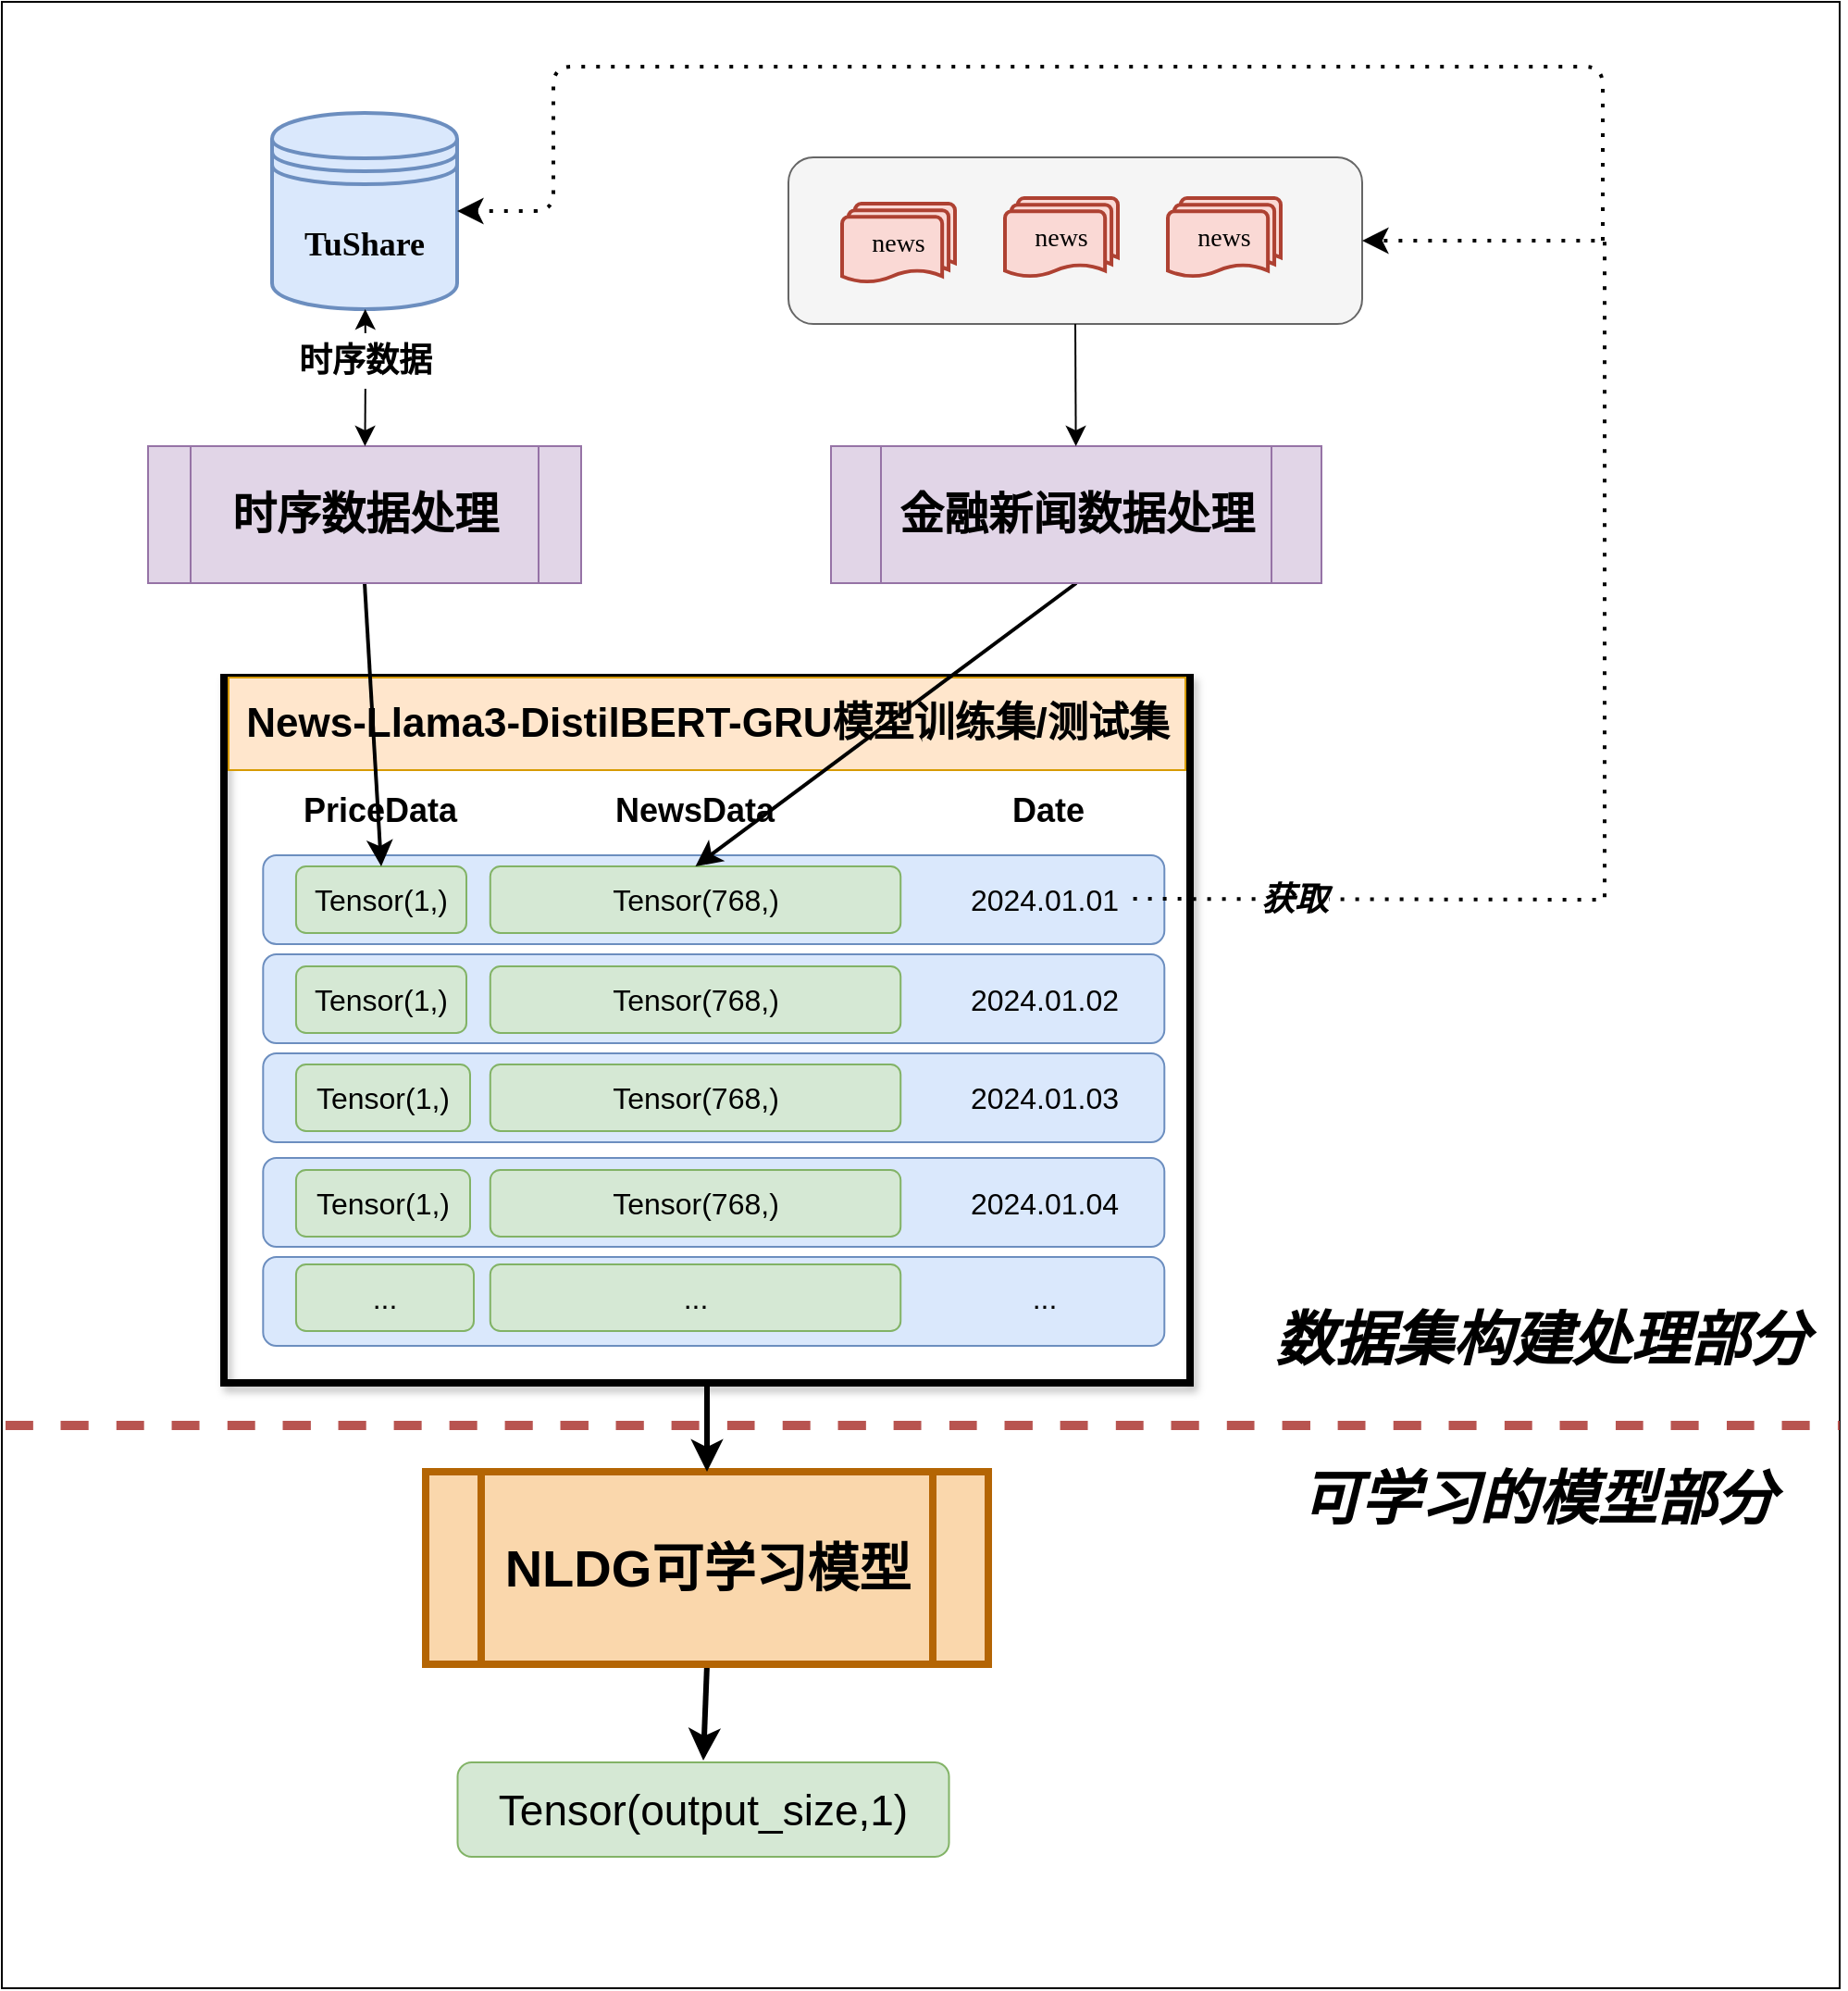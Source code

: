 <mxfile version="24.2.5" type="device">
  <diagram name="Page-1" id="WM6kGQpCJHhaO56232iy">
    <mxGraphModel dx="2148" dy="1578" grid="0" gridSize="10" guides="1" tooltips="1" connect="1" arrows="1" fold="1" page="0" pageScale="1" pageWidth="1169" pageHeight="827" math="0" shadow="0">
      <root>
        <mxCell id="0" />
        <mxCell id="1" parent="0" />
        <mxCell id="chEklO0wD4Jj_3kpiw-i-62" value="" style="rounded=0;whiteSpace=wrap;html=1;" vertex="1" parent="1">
          <mxGeometry x="-331" y="24" width="993" height="1073" as="geometry" />
        </mxCell>
        <mxCell id="chEklO0wD4Jj_3kpiw-i-18" value="" style="group" vertex="1" connectable="0" parent="1">
          <mxGeometry x="-211" y="389" width="533" height="381" as="geometry" />
        </mxCell>
        <mxCell id="chEklO0wD4Jj_3kpiw-i-19" value="" style="rounded=1;whiteSpace=wrap;html=1;fillColor=#dae8fc;strokeColor=#6c8ebf;fontSize=16;" vertex="1" parent="chEklO0wD4Jj_3kpiw-i-18">
          <mxGeometry x="21.158" y="313" width="486.984" height="48" as="geometry" />
        </mxCell>
        <mxCell id="chEklO0wD4Jj_3kpiw-i-20" value="" style="rounded=1;whiteSpace=wrap;html=1;fillColor=#dae8fc;strokeColor=#6c8ebf;fontSize=16;" vertex="1" parent="chEklO0wD4Jj_3kpiw-i-18">
          <mxGeometry x="21.158" y="259.5" width="486.984" height="48" as="geometry" />
        </mxCell>
        <mxCell id="chEklO0wD4Jj_3kpiw-i-21" value="" style="rounded=1;whiteSpace=wrap;html=1;fillColor=#dae8fc;strokeColor=#6c8ebf;fontSize=16;" vertex="1" parent="chEklO0wD4Jj_3kpiw-i-18">
          <mxGeometry x="21.158" y="203" width="486.984" height="48" as="geometry" />
        </mxCell>
        <mxCell id="chEklO0wD4Jj_3kpiw-i-22" value="" style="rounded=1;whiteSpace=wrap;html=1;fillColor=#dae8fc;strokeColor=#6c8ebf;fontSize=16;" vertex="1" parent="chEklO0wD4Jj_3kpiw-i-18">
          <mxGeometry x="21.158" y="149.5" width="486.984" height="48" as="geometry" />
        </mxCell>
        <mxCell id="chEklO0wD4Jj_3kpiw-i-23" value="" style="rounded=0;whiteSpace=wrap;html=1;fillColor=none;fontSize=16;strokeWidth=4;perimeterSpacing=0;glass=0;shadow=1;" vertex="1" parent="chEklO0wD4Jj_3kpiw-i-18">
          <mxGeometry width="522" height="381" as="geometry" />
        </mxCell>
        <mxCell id="chEklO0wD4Jj_3kpiw-i-24" value="" style="rounded=1;whiteSpace=wrap;html=1;fillColor=#dae8fc;strokeColor=#6c8ebf;fontSize=16;" vertex="1" parent="chEklO0wD4Jj_3kpiw-i-18">
          <mxGeometry x="21.158" y="96" width="486.984" height="48" as="geometry" />
        </mxCell>
        <mxCell id="chEklO0wD4Jj_3kpiw-i-25" value="&lt;b style=&quot;&quot;&gt;&lt;font style=&quot;font-size: 22px;&quot;&gt;News-Llama3-DistilBERT-GRU模型训练集/测试集&lt;/font&gt;&lt;/b&gt;" style="text;html=1;align=center;verticalAlign=middle;whiteSpace=wrap;rounded=0;fontSize=16;fillColor=#ffe6cc;strokeColor=#d79b00;" vertex="1" parent="chEklO0wD4Jj_3kpiw-i-18">
          <mxGeometry x="2.5" width="517" height="50" as="geometry" />
        </mxCell>
        <mxCell id="chEklO0wD4Jj_3kpiw-i-26" value="Tensor(1,)" style="rounded=1;whiteSpace=wrap;html=1;fillColor=#d5e8d4;strokeColor=#82b366;fontSize=16;" vertex="1" parent="chEklO0wD4Jj_3kpiw-i-18">
          <mxGeometry x="38.97" y="102" width="92.03" height="36" as="geometry" />
        </mxCell>
        <mxCell id="chEklO0wD4Jj_3kpiw-i-27" value="&lt;font style=&quot;font-size: 16px;&quot;&gt;Tensor(768,)&lt;/font&gt;" style="rounded=1;whiteSpace=wrap;html=1;fillColor=#d5e8d4;strokeColor=#82b366;fontSize=16;" vertex="1" parent="chEklO0wD4Jj_3kpiw-i-18">
          <mxGeometry x="143.894" y="102" width="221.716" height="36" as="geometry" />
        </mxCell>
        <mxCell id="chEklO0wD4Jj_3kpiw-i-28" value="&lt;font style=&quot;font-size: 18px;&quot;&gt;&lt;b&gt;PriceData&lt;/b&gt;&lt;/font&gt;" style="text;html=1;align=center;verticalAlign=middle;whiteSpace=wrap;rounded=0;fontSize=16;" vertex="1" parent="chEklO0wD4Jj_3kpiw-i-18">
          <mxGeometry x="41.432" y="57" width="87.103" height="29" as="geometry" />
        </mxCell>
        <mxCell id="chEklO0wD4Jj_3kpiw-i-29" value="&lt;font style=&quot;font-size: 18px;&quot;&gt;&lt;b&gt;NewsData&lt;/b&gt;&lt;/font&gt;" style="text;html=1;align=center;verticalAlign=middle;whiteSpace=wrap;rounded=0;fontSize=16;" vertex="1" parent="chEklO0wD4Jj_3kpiw-i-18">
          <mxGeometry x="211.201" y="57" width="87.103" height="29" as="geometry" />
        </mxCell>
        <mxCell id="chEklO0wD4Jj_3kpiw-i-30" value="2024.01.01" style="text;html=1;align=center;verticalAlign=middle;whiteSpace=wrap;rounded=0;fontSize=16;" vertex="1" parent="chEklO0wD4Jj_3kpiw-i-18">
          <mxGeometry x="396.295" y="104" width="95.021" height="31" as="geometry" />
        </mxCell>
        <mxCell id="chEklO0wD4Jj_3kpiw-i-31" value="Tensor(1,)" style="rounded=1;whiteSpace=wrap;html=1;fillColor=#d5e8d4;strokeColor=#82b366;fontSize=16;" vertex="1" parent="chEklO0wD4Jj_3kpiw-i-18">
          <mxGeometry x="38.97" y="156" width="92.03" height="36" as="geometry" />
        </mxCell>
        <mxCell id="chEklO0wD4Jj_3kpiw-i-32" value="Tensor(768,)" style="rounded=1;whiteSpace=wrap;html=1;fillColor=#d5e8d4;strokeColor=#82b366;fontSize=16;" vertex="1" parent="chEklO0wD4Jj_3kpiw-i-18">
          <mxGeometry x="143.894" y="156" width="221.716" height="36" as="geometry" />
        </mxCell>
        <mxCell id="chEklO0wD4Jj_3kpiw-i-33" value="2024.01.02" style="text;html=1;align=center;verticalAlign=middle;whiteSpace=wrap;rounded=0;fontSize=16;" vertex="1" parent="chEklO0wD4Jj_3kpiw-i-18">
          <mxGeometry x="396.295" y="158" width="95.021" height="31" as="geometry" />
        </mxCell>
        <mxCell id="chEklO0wD4Jj_3kpiw-i-34" value="Tensor(1,)" style="rounded=1;whiteSpace=wrap;html=1;fillColor=#d5e8d4;strokeColor=#82b366;fontSize=16;" vertex="1" parent="chEklO0wD4Jj_3kpiw-i-18">
          <mxGeometry x="38.97" y="209" width="94.03" height="36" as="geometry" />
        </mxCell>
        <mxCell id="chEklO0wD4Jj_3kpiw-i-35" value="Tensor(768,)" style="rounded=1;whiteSpace=wrap;html=1;fillColor=#d5e8d4;strokeColor=#82b366;fontSize=16;" vertex="1" parent="chEklO0wD4Jj_3kpiw-i-18">
          <mxGeometry x="143.894" y="209" width="221.716" height="36" as="geometry" />
        </mxCell>
        <mxCell id="chEklO0wD4Jj_3kpiw-i-36" value="2024.01.03" style="text;html=1;align=center;verticalAlign=middle;whiteSpace=wrap;rounded=0;fontSize=16;" vertex="1" parent="chEklO0wD4Jj_3kpiw-i-18">
          <mxGeometry x="396.295" y="211" width="95.021" height="31" as="geometry" />
        </mxCell>
        <mxCell id="chEklO0wD4Jj_3kpiw-i-37" value="Tensor(1,)" style="rounded=1;whiteSpace=wrap;html=1;fillColor=#d5e8d4;strokeColor=#82b366;fontSize=16;" vertex="1" parent="chEklO0wD4Jj_3kpiw-i-18">
          <mxGeometry x="38.97" y="266" width="94.03" height="36" as="geometry" />
        </mxCell>
        <mxCell id="chEklO0wD4Jj_3kpiw-i-38" value="Tensor(768,)" style="rounded=1;whiteSpace=wrap;html=1;fillColor=#d5e8d4;strokeColor=#82b366;fontSize=16;" vertex="1" parent="chEklO0wD4Jj_3kpiw-i-18">
          <mxGeometry x="143.894" y="266" width="221.716" height="36" as="geometry" />
        </mxCell>
        <mxCell id="chEklO0wD4Jj_3kpiw-i-39" value="2024.01.04" style="text;html=1;align=center;verticalAlign=middle;whiteSpace=wrap;rounded=0;fontSize=16;" vertex="1" parent="chEklO0wD4Jj_3kpiw-i-18">
          <mxGeometry x="396.295" y="268" width="95.021" height="31" as="geometry" />
        </mxCell>
        <mxCell id="chEklO0wD4Jj_3kpiw-i-40" value="..." style="rounded=1;whiteSpace=wrap;html=1;fillColor=#d5e8d4;strokeColor=#82b366;fontSize=16;" vertex="1" parent="chEklO0wD4Jj_3kpiw-i-18">
          <mxGeometry x="38.97" y="317" width="96.03" height="36" as="geometry" />
        </mxCell>
        <mxCell id="chEklO0wD4Jj_3kpiw-i-41" value="..." style="rounded=1;whiteSpace=wrap;html=1;fillColor=#d5e8d4;strokeColor=#82b366;fontSize=16;" vertex="1" parent="chEklO0wD4Jj_3kpiw-i-18">
          <mxGeometry x="143.894" y="317" width="221.716" height="36" as="geometry" />
        </mxCell>
        <mxCell id="chEklO0wD4Jj_3kpiw-i-42" value="..." style="text;html=1;align=center;verticalAlign=middle;whiteSpace=wrap;rounded=0;fontSize=16;" vertex="1" parent="chEklO0wD4Jj_3kpiw-i-18">
          <mxGeometry x="396.295" y="319" width="95.021" height="31" as="geometry" />
        </mxCell>
        <mxCell id="chEklO0wD4Jj_3kpiw-i-43" value="&lt;font style=&quot;font-size: 18px;&quot;&gt;&lt;b&gt;Date&lt;/b&gt;&lt;/font&gt;" style="text;html=1;align=center;verticalAlign=middle;whiteSpace=wrap;rounded=0;fontSize=16;" vertex="1" parent="chEklO0wD4Jj_3kpiw-i-18">
          <mxGeometry x="402.213" y="57" width="87.103" height="29" as="geometry" />
        </mxCell>
        <mxCell id="chEklO0wD4Jj_3kpiw-i-44" style="edgeStyle=none;curved=1;rounded=0;orthogonalLoop=1;jettySize=auto;html=1;exitX=0;exitY=0.75;exitDx=0;exitDy=0;fontSize=16;startSize=8;endSize=8;" edge="1" parent="chEklO0wD4Jj_3kpiw-i-18" source="chEklO0wD4Jj_3kpiw-i-20" target="chEklO0wD4Jj_3kpiw-i-20">
          <mxGeometry relative="1" as="geometry" />
        </mxCell>
        <mxCell id="chEklO0wD4Jj_3kpiw-i-2" value="" style="group" vertex="1" connectable="0" parent="1">
          <mxGeometry x="94" y="108" width="310" height="90" as="geometry" />
        </mxCell>
        <mxCell id="chEklO0wD4Jj_3kpiw-i-3" value="" style="rounded=1;whiteSpace=wrap;html=1;fillColor=#f5f5f5;fontColor=#333333;strokeColor=#666666;" vertex="1" parent="chEklO0wD4Jj_3kpiw-i-2">
          <mxGeometry width="310" height="90" as="geometry" />
        </mxCell>
        <mxCell id="chEklO0wD4Jj_3kpiw-i-4" value="&lt;font style=&quot;font-size: 14px;&quot;&gt;news&lt;/font&gt;" style="strokeWidth=2;html=1;shape=mxgraph.flowchart.multi-document;whiteSpace=wrap;fillColor=#fad9d5;strokeColor=#ae4132;fontFamily=Times New Roman;" vertex="1" parent="chEklO0wD4Jj_3kpiw-i-2">
          <mxGeometry x="29" y="25" width="61" height="43" as="geometry" />
        </mxCell>
        <mxCell id="chEklO0wD4Jj_3kpiw-i-5" value="&lt;font style=&quot;font-size: 14px;&quot;&gt;news&lt;/font&gt;" style="strokeWidth=2;html=1;shape=mxgraph.flowchart.multi-document;whiteSpace=wrap;fillColor=#fad9d5;strokeColor=#ae4132;fontFamily=Times New Roman;" vertex="1" parent="chEklO0wD4Jj_3kpiw-i-2">
          <mxGeometry x="117" y="22" width="61" height="43" as="geometry" />
        </mxCell>
        <mxCell id="chEklO0wD4Jj_3kpiw-i-6" value="&lt;font style=&quot;font-size: 14px;&quot;&gt;news&lt;/font&gt;" style="strokeWidth=2;html=1;shape=mxgraph.flowchart.multi-document;whiteSpace=wrap;fillColor=#fad9d5;strokeColor=#ae4132;fontFamily=Times New Roman;" vertex="1" parent="chEklO0wD4Jj_3kpiw-i-2">
          <mxGeometry x="205" y="22" width="61" height="43" as="geometry" />
        </mxCell>
        <mxCell id="chEklO0wD4Jj_3kpiw-i-7" value="" style="group" vertex="1" connectable="0" parent="1">
          <mxGeometry x="-185" y="84" width="101" height="149" as="geometry" />
        </mxCell>
        <mxCell id="chEklO0wD4Jj_3kpiw-i-8" value="&lt;b&gt;&lt;font face=&quot;Times New Roman&quot; style=&quot;font-size: 18px;&quot;&gt;TuShare&lt;/font&gt;&lt;/b&gt;" style="shape=datastore;whiteSpace=wrap;html=1;strokeWidth=2;fillColor=#dae8fc;strokeColor=#6c8ebf;" vertex="1" parent="chEklO0wD4Jj_3kpiw-i-7">
          <mxGeometry width="100" height="106" as="geometry" />
        </mxCell>
        <mxCell id="chEklO0wD4Jj_3kpiw-i-10" value="" style="edgeStyle=none;curved=1;rounded=0;orthogonalLoop=1;jettySize=auto;html=1;fontSize=12;startSize=8;endSize=8;" edge="1" parent="chEklO0wD4Jj_3kpiw-i-7" source="chEklO0wD4Jj_3kpiw-i-9" target="chEklO0wD4Jj_3kpiw-i-8">
          <mxGeometry relative="1" as="geometry" />
        </mxCell>
        <mxCell id="chEklO0wD4Jj_3kpiw-i-9" value="&lt;font style=&quot;font-size: 18px;&quot;&gt;&lt;b&gt;时序数据&lt;/b&gt;&lt;/font&gt;" style="text;html=1;align=center;verticalAlign=middle;whiteSpace=wrap;rounded=0;fontSize=16;" vertex="1" parent="chEklO0wD4Jj_3kpiw-i-7">
          <mxGeometry x="10" y="119" width="81" height="30" as="geometry" />
        </mxCell>
        <mxCell id="chEklO0wD4Jj_3kpiw-i-45" style="edgeStyle=none;curved=1;rounded=0;orthogonalLoop=1;jettySize=auto;html=1;exitX=0.5;exitY=1;exitDx=0;exitDy=0;entryX=0.5;entryY=0;entryDx=0;entryDy=0;fontSize=12;startSize=8;endSize=8;strokeWidth=2;" edge="1" parent="1" source="chEklO0wD4Jj_3kpiw-i-12" target="chEklO0wD4Jj_3kpiw-i-26">
          <mxGeometry relative="1" as="geometry" />
        </mxCell>
        <mxCell id="chEklO0wD4Jj_3kpiw-i-12" value="&lt;font size=&quot;1&quot; style=&quot;&quot;&gt;&lt;b style=&quot;font-size: 24px;&quot;&gt;时序数据处理&lt;/b&gt;&lt;/font&gt;" style="shape=process;whiteSpace=wrap;html=1;backgroundOutline=1;fillColor=#e1d5e7;strokeColor=#9673a6;" vertex="1" parent="1">
          <mxGeometry x="-252" y="264" width="234" height="74" as="geometry" />
        </mxCell>
        <mxCell id="chEklO0wD4Jj_3kpiw-i-13" style="edgeStyle=none;curved=1;rounded=0;orthogonalLoop=1;jettySize=auto;html=1;fontSize=12;startSize=8;endSize=8;" edge="1" parent="1" source="chEklO0wD4Jj_3kpiw-i-9" target="chEklO0wD4Jj_3kpiw-i-12">
          <mxGeometry relative="1" as="geometry" />
        </mxCell>
        <mxCell id="chEklO0wD4Jj_3kpiw-i-46" style="edgeStyle=none;curved=1;rounded=0;orthogonalLoop=1;jettySize=auto;html=1;exitX=0.5;exitY=1;exitDx=0;exitDy=0;entryX=0.5;entryY=0;entryDx=0;entryDy=0;fontSize=12;startSize=8;endSize=8;strokeWidth=2;" edge="1" parent="1" source="chEklO0wD4Jj_3kpiw-i-16" target="chEklO0wD4Jj_3kpiw-i-27">
          <mxGeometry relative="1" as="geometry" />
        </mxCell>
        <mxCell id="chEklO0wD4Jj_3kpiw-i-16" value="&lt;font size=&quot;1&quot; style=&quot;&quot;&gt;&lt;b style=&quot;font-size: 24px;&quot;&gt;金融新闻数据处理&lt;/b&gt;&lt;/font&gt;" style="shape=process;whiteSpace=wrap;html=1;backgroundOutline=1;fillColor=#e1d5e7;strokeColor=#9673a6;" vertex="1" parent="1">
          <mxGeometry x="117" y="264" width="265" height="74" as="geometry" />
        </mxCell>
        <mxCell id="chEklO0wD4Jj_3kpiw-i-17" style="edgeStyle=none;curved=1;rounded=0;orthogonalLoop=1;jettySize=auto;html=1;exitX=0.5;exitY=1;exitDx=0;exitDy=0;fontSize=12;startSize=8;endSize=8;" edge="1" parent="1" source="chEklO0wD4Jj_3kpiw-i-3" target="chEklO0wD4Jj_3kpiw-i-16">
          <mxGeometry relative="1" as="geometry" />
        </mxCell>
        <mxCell id="chEklO0wD4Jj_3kpiw-i-53" style="edgeStyle=none;curved=1;rounded=0;orthogonalLoop=1;jettySize=auto;html=1;exitX=0.5;exitY=1;exitDx=0;exitDy=0;entryX=0.5;entryY=0;entryDx=0;entryDy=0;fontSize=12;startSize=8;endSize=8;strokeWidth=3;" edge="1" parent="1" source="chEklO0wD4Jj_3kpiw-i-48">
          <mxGeometry relative="1" as="geometry">
            <mxPoint x="48" y="974" as="targetPoint" />
          </mxGeometry>
        </mxCell>
        <mxCell id="chEklO0wD4Jj_3kpiw-i-48" value="&lt;font face=&quot;Helvetica&quot; style=&quot;font-size: 28px;&quot;&gt;&lt;b style=&quot;&quot;&gt;NLDG可学习模型&lt;/b&gt;&lt;/font&gt;" style="shape=process;whiteSpace=wrap;html=1;backgroundOutline=1;strokeWidth=4;fillColor=#fad7ac;strokeColor=#b46504;" vertex="1" parent="1">
          <mxGeometry x="-102" y="818" width="304" height="104" as="geometry" />
        </mxCell>
        <mxCell id="chEklO0wD4Jj_3kpiw-i-49" style="edgeStyle=none;curved=1;rounded=0;orthogonalLoop=1;jettySize=auto;html=1;exitX=0.5;exitY=1;exitDx=0;exitDy=0;fontSize=12;startSize=8;endSize=8;strokeWidth=3;" edge="1" parent="1" source="chEklO0wD4Jj_3kpiw-i-23" target="chEklO0wD4Jj_3kpiw-i-48">
          <mxGeometry relative="1" as="geometry" />
        </mxCell>
        <mxCell id="chEklO0wD4Jj_3kpiw-i-54" value="" style="endArrow=none;dashed=1;html=1;rounded=0;fontSize=12;startSize=8;endSize=8;curved=1;strokeWidth=5;fillColor=#f8cecc;strokeColor=#b85450;" edge="1" parent="1">
          <mxGeometry width="50" height="50" relative="1" as="geometry">
            <mxPoint x="-329" y="793" as="sourcePoint" />
            <mxPoint x="662" y="793" as="targetPoint" />
          </mxGeometry>
        </mxCell>
        <mxCell id="chEklO0wD4Jj_3kpiw-i-55" value="&lt;font face=&quot;Times New Roman&quot; size=&quot;1&quot; style=&quot;&quot;&gt;&lt;b style=&quot;font-size: 32px;&quot;&gt;&lt;i&gt;数据集构建处理部分&lt;/i&gt;&lt;/b&gt;&lt;/font&gt;" style="text;html=1;align=center;verticalAlign=middle;whiteSpace=wrap;rounded=0;fontSize=16;" vertex="1" parent="1">
          <mxGeometry x="352" y="732" width="298" height="30" as="geometry" />
        </mxCell>
        <mxCell id="chEklO0wD4Jj_3kpiw-i-56" value="&lt;span style=&quot;font-size: 32px;&quot;&gt;&lt;b&gt;&lt;i&gt;&lt;font face=&quot;Times New Roman&quot;&gt;可学习的模型部分&lt;/font&gt;&lt;/i&gt;&lt;/b&gt;&lt;/span&gt;" style="text;html=1;align=center;verticalAlign=middle;whiteSpace=wrap;rounded=0;fontSize=16;" vertex="1" parent="1">
          <mxGeometry x="350" y="818" width="298" height="30" as="geometry" />
        </mxCell>
        <mxCell id="chEklO0wD4Jj_3kpiw-i-57" value="&lt;font face=&quot;Helvetica&quot; style=&quot;font-size: 23px;&quot;&gt;Tensor(output_size,1)&lt;/font&gt;" style="rounded=1;whiteSpace=wrap;html=1;fillColor=#d5e8d4;strokeColor=#82b366;fontSize=16;" vertex="1" parent="1">
          <mxGeometry x="-84.75" y="975" width="265.51" height="51" as="geometry" />
        </mxCell>
        <mxCell id="chEklO0wD4Jj_3kpiw-i-58" value="" style="endArrow=classic;dashed=1;html=1;dashPattern=1 3;strokeWidth=2;rounded=0;fontSize=12;startSize=8;endSize=8;curved=0;exitX=1;exitY=0.5;exitDx=0;exitDy=0;entryX=1;entryY=0.5;entryDx=0;entryDy=0;endFill=1;" edge="1" parent="1" source="chEklO0wD4Jj_3kpiw-i-30" target="chEklO0wD4Jj_3kpiw-i-3">
          <mxGeometry width="50" height="50" relative="1" as="geometry">
            <mxPoint x="477" y="498" as="sourcePoint" />
            <mxPoint x="527" y="448" as="targetPoint" />
            <Array as="points">
              <mxPoint x="535" y="509" />
              <mxPoint x="535" y="153" />
            </Array>
          </mxGeometry>
        </mxCell>
        <mxCell id="chEklO0wD4Jj_3kpiw-i-60" value="&lt;i&gt;&lt;b&gt;&lt;font style=&quot;font-size: 18px;&quot;&gt;获取&lt;/font&gt;&lt;/b&gt;&lt;/i&gt;" style="edgeLabel;html=1;align=center;verticalAlign=middle;resizable=0;points=[];fontSize=12;" vertex="1" connectable="0" parent="chEklO0wD4Jj_3kpiw-i-58">
          <mxGeometry x="-0.629" y="-5" relative="1" as="geometry">
            <mxPoint x="-51" y="-5" as="offset" />
          </mxGeometry>
        </mxCell>
        <mxCell id="chEklO0wD4Jj_3kpiw-i-59" value="" style="endArrow=classic;dashed=1;html=1;dashPattern=1 3;strokeWidth=2;rounded=1;fontSize=12;startSize=8;endSize=8;curved=0;entryX=1;entryY=0.5;entryDx=0;entryDy=0;endFill=1;" edge="1" parent="1" target="chEklO0wD4Jj_3kpiw-i-8">
          <mxGeometry width="50" height="50" relative="1" as="geometry">
            <mxPoint x="534" y="153" as="sourcePoint" />
            <mxPoint x="592" y="98" as="targetPoint" />
            <Array as="points">
              <mxPoint x="534" y="59" />
              <mxPoint x="-33" y="59" />
              <mxPoint x="-33" y="137" />
            </Array>
          </mxGeometry>
        </mxCell>
      </root>
    </mxGraphModel>
  </diagram>
</mxfile>
